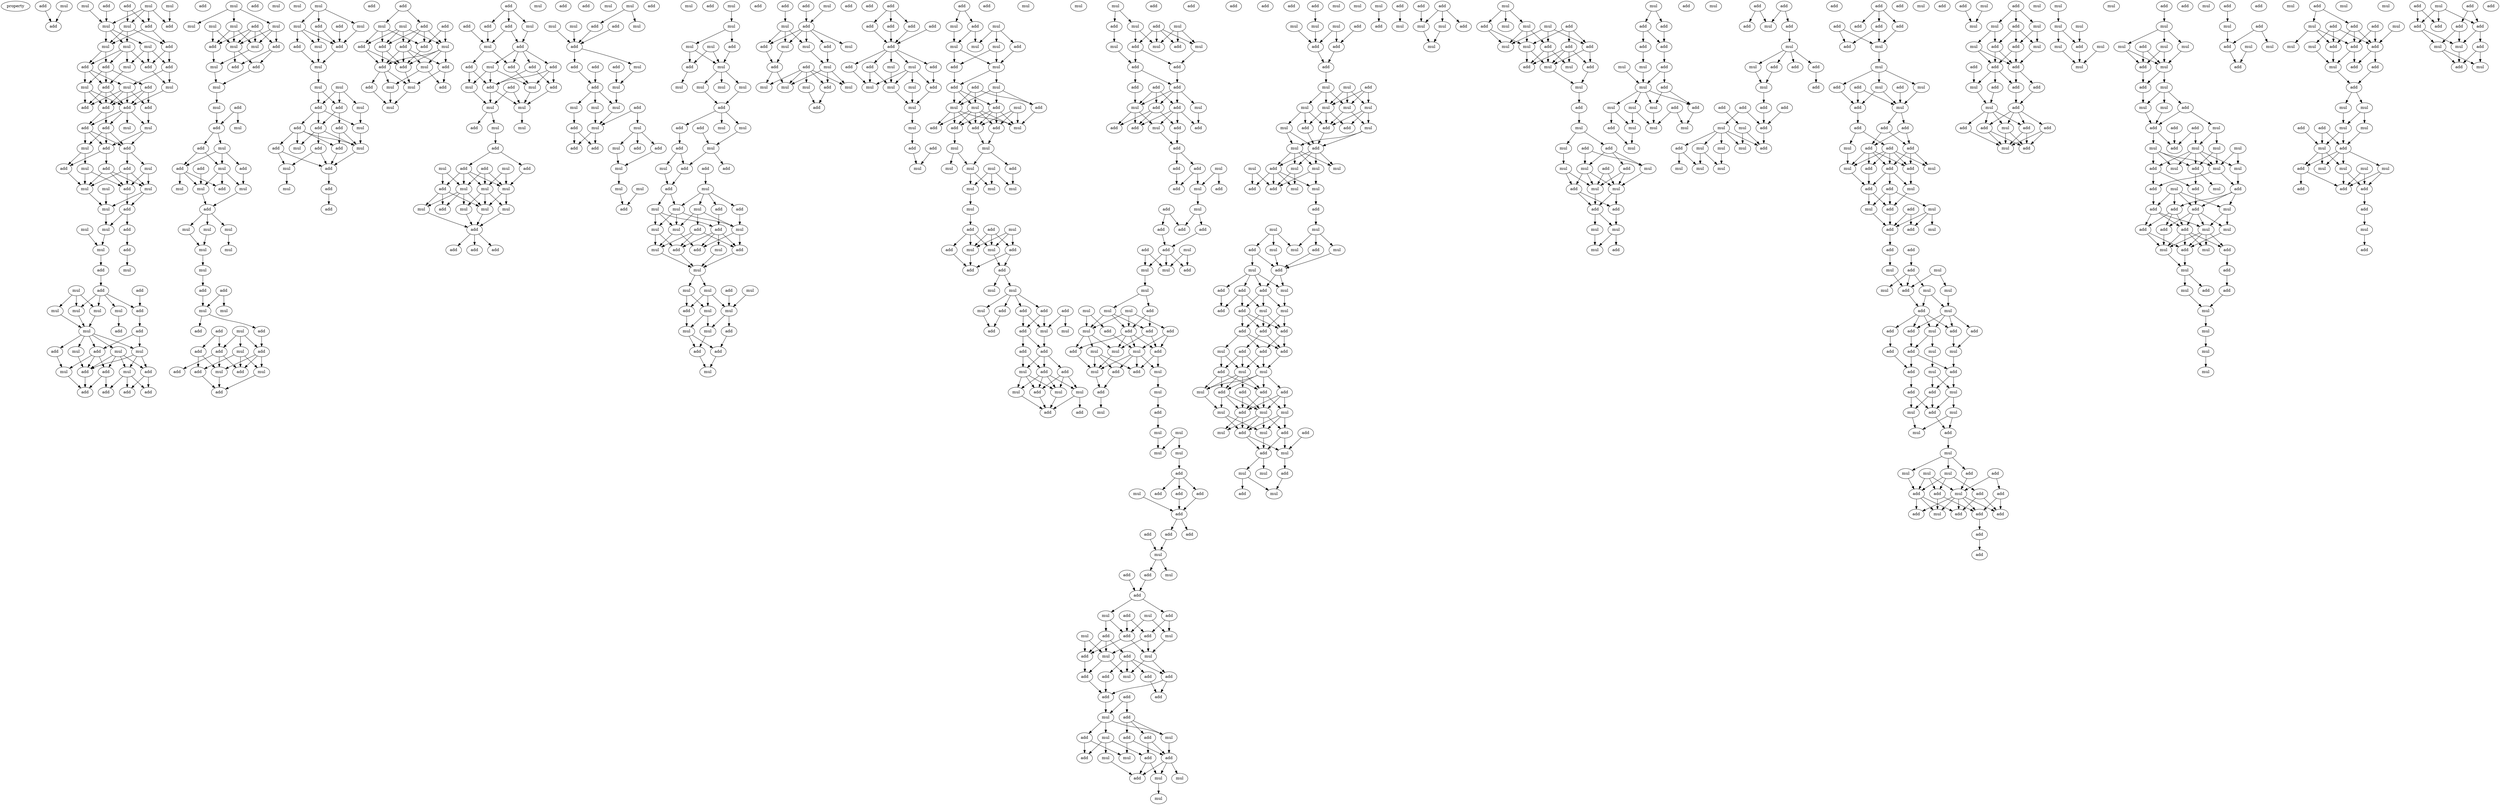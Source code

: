 digraph {
    node [fontcolor=black]
    property [mul=2,lf=1.5]
    0 [ label = add ];
    1 [ label = mul ];
    2 [ label = add ];
    3 [ label = add ];
    4 [ label = add ];
    5 [ label = mul ];
    6 [ label = mul ];
    7 [ label = mul ];
    8 [ label = add ];
    9 [ label = mul ];
    10 [ label = mul ];
    11 [ label = add ];
    12 [ label = mul ];
    13 [ label = add ];
    14 [ label = mul ];
    15 [ label = mul ];
    16 [ label = add ];
    17 [ label = add ];
    18 [ label = mul ];
    19 [ label = add ];
    20 [ label = add ];
    21 [ label = mul ];
    22 [ label = mul ];
    23 [ label = add ];
    24 [ label = add ];
    25 [ label = mul ];
    26 [ label = add ];
    27 [ label = add ];
    28 [ label = add ];
    29 [ label = add ];
    30 [ label = mul ];
    31 [ label = add ];
    32 [ label = add ];
    33 [ label = mul ];
    34 [ label = add ];
    35 [ label = add ];
    36 [ label = mul ];
    37 [ label = add ];
    38 [ label = mul ];
    39 [ label = add ];
    40 [ label = add ];
    41 [ label = mul ];
    42 [ label = add ];
    43 [ label = add ];
    44 [ label = mul ];
    45 [ label = mul ];
    46 [ label = mul ];
    47 [ label = add ];
    48 [ label = mul ];
    49 [ label = mul ];
    50 [ label = mul ];
    51 [ label = add ];
    52 [ label = mul ];
    53 [ label = add ];
    54 [ label = mul ];
    55 [ label = add ];
    56 [ label = mul ];
    57 [ label = add ];
    58 [ label = add ];
    59 [ label = mul ];
    60 [ label = mul ];
    61 [ label = add ];
    62 [ label = mul ];
    63 [ label = mul ];
    64 [ label = add ];
    65 [ label = add ];
    66 [ label = mul ];
    67 [ label = add ];
    68 [ label = mul ];
    69 [ label = mul ];
    70 [ label = mul ];
    71 [ label = add ];
    72 [ label = add ];
    73 [ label = mul ];
    74 [ label = add ];
    75 [ label = add ];
    76 [ label = mul ];
    77 [ label = add ];
    78 [ label = add ];
    79 [ label = add ];
    80 [ label = add ];
    81 [ label = mul ];
    82 [ label = mul ];
    83 [ label = add ];
    84 [ label = mul ];
    85 [ label = mul ];
    86 [ label = mul ];
    87 [ label = mul ];
    88 [ label = add ];
    89 [ label = mul ];
    90 [ label = add ];
    91 [ label = add ];
    92 [ label = add ];
    93 [ label = mul ];
    94 [ label = mul ];
    95 [ label = add ];
    96 [ label = mul ];
    97 [ label = add ];
    98 [ label = mul ];
    99 [ label = mul ];
    100 [ label = add ];
    101 [ label = add ];
    102 [ label = mul ];
    103 [ label = add ];
    104 [ label = add ];
    105 [ label = mul ];
    106 [ label = add ];
    107 [ label = add ];
    108 [ label = mul ];
    109 [ label = mul ];
    110 [ label = mul ];
    111 [ label = add ];
    112 [ label = mul ];
    113 [ label = mul ];
    114 [ label = mul ];
    115 [ label = mul ];
    116 [ label = mul ];
    117 [ label = mul ];
    118 [ label = mul ];
    119 [ label = add ];
    120 [ label = add ];
    121 [ label = mul ];
    122 [ label = mul ];
    123 [ label = add ];
    124 [ label = add ];
    125 [ label = add ];
    126 [ label = mul ];
    127 [ label = add ];
    128 [ label = mul ];
    129 [ label = add ];
    130 [ label = add ];
    131 [ label = add ];
    132 [ label = mul ];
    133 [ label = add ];
    134 [ label = add ];
    135 [ label = mul ];
    136 [ label = add ];
    137 [ label = mul ];
    138 [ label = add ];
    139 [ label = mul ];
    140 [ label = add ];
    141 [ label = mul ];
    142 [ label = add ];
    143 [ label = add ];
    144 [ label = mul ];
    145 [ label = mul ];
    146 [ label = add ];
    147 [ label = mul ];
    148 [ label = mul ];
    149 [ label = add ];
    150 [ label = add ];
    151 [ label = mul ];
    152 [ label = mul ];
    153 [ label = add ];
    154 [ label = add ];
    155 [ label = add ];
    156 [ label = add ];
    157 [ label = add ];
    158 [ label = add ];
    159 [ label = mul ];
    160 [ label = mul ];
    161 [ label = add ];
    162 [ label = mul ];
    163 [ label = add ];
    164 [ label = mul ];
    165 [ label = add ];
    166 [ label = add ];
    167 [ label = mul ];
    168 [ label = add ];
    169 [ label = mul ];
    170 [ label = add ];
    171 [ label = add ];
    172 [ label = add ];
    173 [ label = add ];
    174 [ label = mul ];
    175 [ label = add ];
    176 [ label = add ];
    177 [ label = add ];
    178 [ label = mul ];
    179 [ label = add ];
    180 [ label = mul ];
    181 [ label = add ];
    182 [ label = mul ];
    183 [ label = add ];
    184 [ label = mul ];
    185 [ label = add ];
    186 [ label = mul ];
    187 [ label = add ];
    188 [ label = add ];
    189 [ label = mul ];
    190 [ label = add ];
    191 [ label = mul ];
    192 [ label = add ];
    193 [ label = add ];
    194 [ label = add ];
    195 [ label = add ];
    196 [ label = add ];
    197 [ label = mul ];
    198 [ label = mul ];
    199 [ label = mul ];
    200 [ label = add ];
    201 [ label = add ];
    202 [ label = add ];
    203 [ label = mul ];
    204 [ label = mul ];
    205 [ label = mul ];
    206 [ label = add ];
    207 [ label = mul ];
    208 [ label = add ];
    209 [ label = add ];
    210 [ label = mul ];
    211 [ label = mul ];
    212 [ label = add ];
    213 [ label = add ];
    214 [ label = add ];
    215 [ label = mul ];
    216 [ label = add ];
    217 [ label = mul ];
    218 [ label = mul ];
    219 [ label = mul ];
    220 [ label = mul ];
    221 [ label = mul ];
    222 [ label = mul ];
    223 [ label = add ];
    224 [ label = add ];
    225 [ label = add ];
    226 [ label = add ];
    227 [ label = add ];
    228 [ label = add ];
    229 [ label = mul ];
    230 [ label = mul ];
    231 [ label = mul ];
    232 [ label = mul ];
    233 [ label = add ];
    234 [ label = add ];
    235 [ label = mul ];
    236 [ label = add ];
    237 [ label = add ];
    238 [ label = add ];
    239 [ label = add ];
    240 [ label = mul ];
    241 [ label = mul ];
    242 [ label = add ];
    243 [ label = add ];
    244 [ label = mul ];
    245 [ label = mul ];
    246 [ label = mul ];
    247 [ label = mul ];
    248 [ label = mul ];
    249 [ label = add ];
    250 [ label = add ];
    251 [ label = add ];
    252 [ label = add ];
    253 [ label = mul ];
    254 [ label = add ];
    255 [ label = mul ];
    256 [ label = add ];
    257 [ label = mul ];
    258 [ label = mul ];
    259 [ label = add ];
    260 [ label = mul ];
    261 [ label = add ];
    262 [ label = mul ];
    263 [ label = mul ];
    264 [ label = add ];
    265 [ label = mul ];
    266 [ label = add ];
    267 [ label = mul ];
    268 [ label = add ];
    269 [ label = mul ];
    270 [ label = mul ];
    271 [ label = mul ];
    272 [ label = mul ];
    273 [ label = mul ];
    274 [ label = add ];
    275 [ label = add ];
    276 [ label = add ];
    277 [ label = mul ];
    278 [ label = mul ];
    279 [ label = mul ];
    280 [ label = add ];
    281 [ label = add ];
    282 [ label = add ];
    283 [ label = mul ];
    284 [ label = add ];
    285 [ label = mul ];
    286 [ label = add ];
    287 [ label = add ];
    288 [ label = mul ];
    289 [ label = mul ];
    290 [ label = add ];
    291 [ label = mul ];
    292 [ label = mul ];
    293 [ label = mul ];
    294 [ label = mul ];
    295 [ label = add ];
    296 [ label = add ];
    297 [ label = add ];
    298 [ label = mul ];
    299 [ label = mul ];
    300 [ label = add ];
    301 [ label = add ];
    302 [ label = mul ];
    303 [ label = mul ];
    304 [ label = mul ];
    305 [ label = add ];
    306 [ label = mul ];
    307 [ label = mul ];
    308 [ label = add ];
    309 [ label = mul ];
    310 [ label = mul ];
    311 [ label = mul ];
    312 [ label = add ];
    313 [ label = add ];
    314 [ label = add ];
    315 [ label = mul ];
    316 [ label = mul ];
    317 [ label = add ];
    318 [ label = add ];
    319 [ label = add ];
    320 [ label = add ];
    321 [ label = mul ];
    322 [ label = add ];
    323 [ label = mul ];
    324 [ label = mul ];
    325 [ label = add ];
    326 [ label = add ];
    327 [ label = mul ];
    328 [ label = add ];
    329 [ label = mul ];
    330 [ label = add ];
    331 [ label = mul ];
    332 [ label = mul ];
    333 [ label = mul ];
    334 [ label = mul ];
    335 [ label = add ];
    336 [ label = add ];
    337 [ label = add ];
    338 [ label = add ];
    339 [ label = add ];
    340 [ label = add ];
    341 [ label = add ];
    342 [ label = add ];
    343 [ label = mul ];
    344 [ label = add ];
    345 [ label = add ];
    346 [ label = mul ];
    347 [ label = add ];
    348 [ label = add ];
    349 [ label = mul ];
    350 [ label = mul ];
    351 [ label = mul ];
    352 [ label = mul ];
    353 [ label = mul ];
    354 [ label = add ];
    355 [ label = add ];
    356 [ label = add ];
    357 [ label = mul ];
    358 [ label = add ];
    359 [ label = mul ];
    360 [ label = mul ];
    361 [ label = add ];
    362 [ label = mul ];
    363 [ label = mul ];
    364 [ label = mul ];
    365 [ label = add ];
    366 [ label = add ];
    367 [ label = mul ];
    368 [ label = mul ];
    369 [ label = add ];
    370 [ label = add ];
    371 [ label = mul ];
    372 [ label = add ];
    373 [ label = add ];
    374 [ label = mul ];
    375 [ label = mul ];
    376 [ label = add ];
    377 [ label = add ];
    378 [ label = add ];
    379 [ label = add ];
    380 [ label = mul ];
    381 [ label = mul ];
    382 [ label = mul ];
    383 [ label = mul ];
    384 [ label = mul ];
    385 [ label = mul ];
    386 [ label = add ];
    387 [ label = mul ];
    388 [ label = mul ];
    389 [ label = mul ];
    390 [ label = mul ];
    391 [ label = add ];
    392 [ label = mul ];
    393 [ label = add ];
    394 [ label = add ];
    395 [ label = mul ];
    396 [ label = mul ];
    397 [ label = add ];
    398 [ label = add ];
    399 [ label = add ];
    400 [ label = mul ];
    401 [ label = mul ];
    402 [ label = add ];
    403 [ label = mul ];
    404 [ label = add ];
    405 [ label = add ];
    406 [ label = add ];
    407 [ label = mul ];
    408 [ label = add ];
    409 [ label = add ];
    410 [ label = mul ];
    411 [ label = add ];
    412 [ label = add ];
    413 [ label = add ];
    414 [ label = mul ];
    415 [ label = add ];
    416 [ label = mul ];
    417 [ label = mul ];
    418 [ label = mul ];
    419 [ label = add ];
    420 [ label = mul ];
    421 [ label = add ];
    422 [ label = add ];
    423 [ label = mul ];
    424 [ label = mul ];
    425 [ label = add ];
    426 [ label = mul ];
    427 [ label = mul ];
    428 [ label = add ];
    429 [ label = add ];
    430 [ label = mul ];
    431 [ label = mul ];
    432 [ label = mul ];
    433 [ label = add ];
    434 [ label = add ];
    435 [ label = add ];
    436 [ label = add ];
    437 [ label = add ];
    438 [ label = add ];
    439 [ label = add ];
    440 [ label = add ];
    441 [ label = mul ];
    442 [ label = mul ];
    443 [ label = add ];
    444 [ label = mul ];
    445 [ label = add ];
    446 [ label = add ];
    447 [ label = add ];
    448 [ label = add ];
    449 [ label = add ];
    450 [ label = add ];
    451 [ label = mul ];
    452 [ label = add ];
    453 [ label = add ];
    454 [ label = mul ];
    455 [ label = add ];
    456 [ label = mul ];
    457 [ label = add ];
    458 [ label = add ];
    459 [ label = add ];
    460 [ label = add ];
    461 [ label = mul ];
    462 [ label = add ];
    463 [ label = add ];
    464 [ label = mul ];
    465 [ label = add ];
    466 [ label = mul ];
    467 [ label = mul ];
    468 [ label = mul ];
    469 [ label = mul ];
    470 [ label = mul ];
    471 [ label = add ];
    472 [ label = add ];
    473 [ label = mul ];
    474 [ label = add ];
    475 [ label = add ];
    476 [ label = add ];
    477 [ label = mul ];
    478 [ label = add ];
    479 [ label = add ];
    480 [ label = mul ];
    481 [ label = mul ];
    482 [ label = mul ];
    483 [ label = mul ];
    484 [ label = add ];
    485 [ label = add ];
    486 [ label = add ];
    487 [ label = mul ];
    488 [ label = mul ];
    489 [ label = add ];
    490 [ label = mul ];
    491 [ label = mul ];
    492 [ label = add ];
    493 [ label = mul ];
    494 [ label = mul ];
    495 [ label = add ];
    496 [ label = add ];
    497 [ label = add ];
    498 [ label = add ];
    499 [ label = mul ];
    500 [ label = add ];
    501 [ label = add ];
    502 [ label = add ];
    503 [ label = add ];
    504 [ label = add ];
    505 [ label = mul ];
    506 [ label = add ];
    507 [ label = add ];
    508 [ label = add ];
    509 [ label = mul ];
    510 [ label = add ];
    511 [ label = add ];
    512 [ label = mul ];
    513 [ label = add ];
    514 [ label = mul ];
    515 [ label = mul ];
    516 [ label = mul ];
    517 [ label = add ];
    518 [ label = add ];
    519 [ label = add ];
    520 [ label = add ];
    521 [ label = add ];
    522 [ label = mul ];
    523 [ label = mul ];
    524 [ label = add ];
    525 [ label = add ];
    526 [ label = mul ];
    527 [ label = add ];
    528 [ label = add ];
    529 [ label = add ];
    530 [ label = add ];
    531 [ label = add ];
    532 [ label = mul ];
    533 [ label = add ];
    534 [ label = add ];
    535 [ label = mul ];
    536 [ label = add ];
    537 [ label = mul ];
    538 [ label = add ];
    539 [ label = mul ];
    540 [ label = mul ];
    541 [ label = add ];
    542 [ label = add ];
    543 [ label = add ];
    544 [ label = add ];
    545 [ label = add ];
    546 [ label = mul ];
    547 [ label = mul ];
    548 [ label = mul ];
    549 [ label = add ];
    550 [ label = add ];
    551 [ label = mul ];
    552 [ label = mul ];
    553 [ label = mul ];
    554 [ label = add ];
    555 [ label = add ];
    556 [ label = mul ];
    557 [ label = add ];
    558 [ label = mul ];
    559 [ label = add ];
    560 [ label = mul ];
    561 [ label = mul ];
    562 [ label = mul ];
    563 [ label = mul ];
    564 [ label = mul ];
    565 [ label = add ];
    566 [ label = mul ];
    567 [ label = add ];
    568 [ label = add ];
    569 [ label = mul ];
    570 [ label = mul ];
    571 [ label = add ];
    572 [ label = mul ];
    573 [ label = add ];
    574 [ label = mul ];
    575 [ label = mul ];
    576 [ label = mul ];
    577 [ label = mul ];
    578 [ label = add ];
    579 [ label = add ];
    580 [ label = mul ];
    581 [ label = add ];
    582 [ label = mul ];
    583 [ label = mul ];
    584 [ label = mul ];
    585 [ label = mul ];
    586 [ label = add ];
    587 [ label = mul ];
    588 [ label = add ];
    589 [ label = mul ];
    590 [ label = add ];
    591 [ label = add ];
    592 [ label = mul ];
    593 [ label = add ];
    594 [ label = add ];
    595 [ label = mul ];
    596 [ label = add ];
    597 [ label = add ];
    598 [ label = mul ];
    599 [ label = add ];
    600 [ label = add ];
    601 [ label = add ];
    602 [ label = mul ];
    603 [ label = add ];
    604 [ label = add ];
    605 [ label = add ];
    606 [ label = mul ];
    607 [ label = add ];
    608 [ label = mul ];
    609 [ label = add ];
    610 [ label = add ];
    611 [ label = add ];
    612 [ label = add ];
    613 [ label = mul ];
    614 [ label = mul ];
    615 [ label = add ];
    616 [ label = mul ];
    617 [ label = mul ];
    618 [ label = mul ];
    619 [ label = add ];
    620 [ label = add ];
    621 [ label = mul ];
    622 [ label = add ];
    623 [ label = add ];
    624 [ label = mul ];
    625 [ label = add ];
    626 [ label = mul ];
    627 [ label = mul ];
    628 [ label = mul ];
    629 [ label = add ];
    630 [ label = mul ];
    631 [ label = mul ];
    632 [ label = add ];
    633 [ label = add ];
    634 [ label = mul ];
    635 [ label = add ];
    636 [ label = add ];
    637 [ label = mul ];
    638 [ label = mul ];
    639 [ label = add ];
    640 [ label = mul ];
    641 [ label = mul ];
    642 [ label = add ];
    643 [ label = mul ];
    644 [ label = mul ];
    645 [ label = mul ];
    646 [ label = add ];
    647 [ label = add ];
    648 [ label = mul ];
    649 [ label = mul ];
    650 [ label = add ];
    651 [ label = add ];
    652 [ label = add ];
    653 [ label = mul ];
    654 [ label = add ];
    655 [ label = mul ];
    656 [ label = mul ];
    657 [ label = add ];
    658 [ label = mul ];
    659 [ label = add ];
    660 [ label = add ];
    661 [ label = mul ];
    662 [ label = mul ];
    663 [ label = add ];
    664 [ label = mul ];
    665 [ label = mul ];
    666 [ label = add ];
    667 [ label = add ];
    668 [ label = mul ];
    669 [ label = mul ];
    670 [ label = add ];
    671 [ label = add ];
    672 [ label = mul ];
    673 [ label = mul ];
    674 [ label = mul ];
    675 [ label = add ];
    676 [ label = mul ];
    677 [ label = add ];
    678 [ label = add ];
    679 [ label = add ];
    680 [ label = mul ];
    681 [ label = add ];
    682 [ label = add ];
    683 [ label = add ];
    684 [ label = mul ];
    685 [ label = mul ];
    686 [ label = mul ];
    687 [ label = add ];
    688 [ label = mul ];
    689 [ label = mul ];
    690 [ label = add ];
    691 [ label = mul ];
    692 [ label = add ];
    693 [ label = mul ];
    694 [ label = mul ];
    695 [ label = mul ];
    696 [ label = add ];
    697 [ label = mul ];
    698 [ label = add ];
    699 [ label = add ];
    700 [ label = mul ];
    701 [ label = add ];
    702 [ label = add ];
    703 [ label = add ];
    704 [ label = mul ];
    705 [ label = mul ];
    706 [ label = add ];
    707 [ label = add ];
    708 [ label = add ];
    709 [ label = add ];
    710 [ label = mul ];
    711 [ label = add ];
    712 [ label = add ];
    713 [ label = add ];
    714 [ label = add ];
    715 [ label = add ];
    716 [ label = mul ];
    717 [ label = mul ];
    718 [ label = mul ];
    719 [ label = add ];
    720 [ label = mul ];
    721 [ label = mul ];
    722 [ label = add ];
    723 [ label = mul ];
    724 [ label = mul ];
    725 [ label = mul ];
    726 [ label = add ];
    727 [ label = add ];
    728 [ label = add ];
    729 [ label = add ];
    730 [ label = add ];
    731 [ label = add ];
    732 [ label = mul ];
    733 [ label = add ];
    734 [ label = mul ];
    735 [ label = add ];
    736 [ label = add ];
    737 [ label = mul ];
    738 [ label = mul ];
    739 [ label = add ];
    740 [ label = add ];
    741 [ label = mul ];
    742 [ label = add ];
    743 [ label = add ];
    744 [ label = add ];
    745 [ label = add ];
    746 [ label = add ];
    747 [ label = mul ];
    748 [ label = add ];
    749 [ label = mul ];
    750 [ label = add ];
    751 [ label = add ];
    752 [ label = mul ];
    753 [ label = add ];
    754 [ label = add ];
    755 [ label = mul ];
    756 [ label = add ];
    757 [ label = add ];
    758 [ label = add ];
    759 [ label = mul ];
    760 [ label = mul ];
    761 [ label = add ];
    762 [ label = mul ];
    763 [ label = add ];
    764 [ label = add ];
    765 [ label = add ];
    766 [ label = mul ];
    767 [ label = add ];
    768 [ label = mul ];
    769 [ label = mul ];
    770 [ label = mul ];
    771 [ label = add ];
    772 [ label = mul ];
    773 [ label = mul ];
    774 [ label = add ];
    775 [ label = add ];
    776 [ label = add ];
    777 [ label = mul ];
    778 [ label = add ];
    779 [ label = add ];
    780 [ label = add ];
    781 [ label = mul ];
    782 [ label = mul ];
    783 [ label = add ];
    784 [ label = add ];
    785 [ label = add ];
    786 [ label = mul ];
    787 [ label = add ];
    788 [ label = mul ];
    789 [ label = add ];
    790 [ label = mul ];
    791 [ label = mul ];
    792 [ label = add ];
    793 [ label = add ];
    794 [ label = mul ];
    795 [ label = mul ];
    796 [ label = mul ];
    797 [ label = mul ];
    798 [ label = add ];
    799 [ label = add ];
    800 [ label = mul ];
    801 [ label = add ];
    802 [ label = add ];
    803 [ label = add ];
    804 [ label = mul ];
    805 [ label = add ];
    806 [ label = add ];
    807 [ label = add ];
    808 [ label = add ];
    809 [ label = mul ];
    810 [ label = add ];
    811 [ label = add ];
    812 [ label = add ];
    813 [ label = mul ];
    814 [ label = add ];
    815 [ label = add ];
    816 [ label = mul ];
    817 [ label = mul ];
    818 [ label = add ];
    819 [ label = mul ];
    820 [ label = add ];
    821 [ label = mul ];
    822 [ label = add ];
    823 [ label = mul ];
    824 [ label = add ];
    825 [ label = mul ];
    826 [ label = add ];
    827 [ label = add ];
    828 [ label = add ];
    829 [ label = add ];
    830 [ label = mul ];
    831 [ label = add ];
    832 [ label = add ];
    833 [ label = add ];
    834 [ label = mul ];
    835 [ label = add ];
    836 [ label = mul ];
    837 [ label = add ];
    838 [ label = add ];
    839 [ label = add ];
    840 [ label = add ];
    841 [ label = mul ];
    842 [ label = mul ];
    843 [ label = mul ];
    844 [ label = mul ];
    845 [ label = mul ];
    846 [ label = mul ];
    847 [ label = add ];
    848 [ label = mul ];
    849 [ label = mul ];
    850 [ label = mul ];
    851 [ label = add ];
    852 [ label = mul ];
    853 [ label = add ];
    854 [ label = mul ];
    855 [ label = mul ];
    856 [ label = mul ];
    857 [ label = mul ];
    858 [ label = add ];
    859 [ label = add ];
    860 [ label = mul ];
    861 [ label = mul ];
    862 [ label = mul ];
    863 [ label = add ];
    864 [ label = add ];
    865 [ label = add ];
    866 [ label = add ];
    867 [ label = mul ];
    868 [ label = mul ];
    869 [ label = add ];
    870 [ label = mul ];
    871 [ label = mul ];
    872 [ label = mul ];
    873 [ label = add ];
    874 [ label = mul ];
    875 [ label = mul ];
    876 [ label = add ];
    877 [ label = mul ];
    878 [ label = add ];
    879 [ label = add ];
    880 [ label = mul ];
    881 [ label = add ];
    882 [ label = mul ];
    883 [ label = add ];
    884 [ label = mul ];
    885 [ label = add ];
    886 [ label = add ];
    887 [ label = add ];
    888 [ label = add ];
    889 [ label = mul ];
    890 [ label = mul ];
    891 [ label = add ];
    892 [ label = mul ];
    893 [ label = mul ];
    894 [ label = add ];
    895 [ label = add ];
    896 [ label = mul ];
    897 [ label = add ];
    898 [ label = add ];
    899 [ label = mul ];
    900 [ label = add ];
    901 [ label = add ];
    902 [ label = mul ];
    903 [ label = mul ];
    904 [ label = mul ];
    905 [ label = mul ];
    906 [ label = mul ];
    907 [ label = add ];
    908 [ label = add ];
    909 [ label = mul ];
    910 [ label = add ];
    911 [ label = mul ];
    912 [ label = mul ];
    913 [ label = add ];
    914 [ label = mul ];
    915 [ label = add ];
    916 [ label = add ];
    917 [ label = add ];
    918 [ label = mul ];
    919 [ label = mul ];
    920 [ label = add ];
    921 [ label = add ];
    922 [ label = add ];
    923 [ label = mul ];
    924 [ label = add ];
    925 [ label = add ];
    926 [ label = mul ];
    927 [ label = mul ];
    928 [ label = add ];
    929 [ label = add ];
    930 [ label = add ];
    931 [ label = mul ];
    932 [ label = mul ];
    933 [ label = mul ];
    934 [ label = mul ];
    935 [ label = add ];
    936 [ label = mul ];
    937 [ label = add ];
    938 [ label = mul ];
    939 [ label = add ];
    940 [ label = add ];
    941 [ label = mul ];
    942 [ label = mul ];
    943 [ label = mul ];
    944 [ label = mul ];
    945 [ label = add ];
    946 [ label = add ];
    947 [ label = add ];
    948 [ label = add ];
    949 [ label = mul ];
    950 [ label = mul ];
    951 [ label = add ];
    952 [ label = add ];
    953 [ label = mul ];
    954 [ label = add ];
    955 [ label = add ];
    956 [ label = add ];
    957 [ label = add ];
    958 [ label = add ];
    959 [ label = mul ];
    960 [ label = add ];
    961 [ label = mul ];
    962 [ label = add ];
    963 [ label = mul ];
    964 [ label = add ];
    0 -> 2 [ name = 0 ];
    1 -> 2 [ name = 1 ];
    3 -> 9 [ name = 2 ];
    4 -> 8 [ name = 3 ];
    4 -> 10 [ name = 4 ];
    5 -> 11 [ name = 5 ];
    6 -> 8 [ name = 6 ];
    6 -> 9 [ name = 7 ];
    6 -> 10 [ name = 8 ];
    6 -> 11 [ name = 9 ];
    7 -> 9 [ name = 10 ];
    8 -> 13 [ name = 11 ];
    8 -> 15 [ name = 12 ];
    9 -> 12 [ name = 13 ];
    9 -> 14 [ name = 14 ];
    9 -> 15 [ name = 15 ];
    10 -> 12 [ name = 16 ];
    10 -> 13 [ name = 17 ];
    10 -> 15 [ name = 18 ];
    12 -> 16 [ name = 19 ];
    12 -> 17 [ name = 20 ];
    12 -> 18 [ name = 21 ];
    12 -> 19 [ name = 22 ];
    13 -> 19 [ name = 23 ];
    13 -> 20 [ name = 24 ];
    14 -> 18 [ name = 25 ];
    14 -> 19 [ name = 26 ];
    14 -> 20 [ name = 27 ];
    15 -> 16 [ name = 28 ];
    15 -> 17 [ name = 29 ];
    16 -> 22 [ name = 30 ];
    16 -> 23 [ name = 31 ];
    16 -> 24 [ name = 32 ];
    17 -> 21 [ name = 33 ];
    17 -> 22 [ name = 34 ];
    17 -> 23 [ name = 35 ];
    18 -> 23 [ name = 36 ];
    19 -> 25 [ name = 37 ];
    20 -> 21 [ name = 38 ];
    20 -> 25 [ name = 39 ];
    21 -> 26 [ name = 40 ];
    21 -> 27 [ name = 41 ];
    21 -> 28 [ name = 42 ];
    21 -> 29 [ name = 43 ];
    22 -> 27 [ name = 44 ];
    22 -> 28 [ name = 45 ];
    22 -> 29 [ name = 46 ];
    23 -> 27 [ name = 47 ];
    23 -> 28 [ name = 48 ];
    23 -> 29 [ name = 49 ];
    24 -> 26 [ name = 50 ];
    24 -> 28 [ name = 51 ];
    24 -> 29 [ name = 52 ];
    25 -> 29 [ name = 53 ];
    26 -> 30 [ name = 54 ];
    28 -> 31 [ name = 55 ];
    28 -> 32 [ name = 56 ];
    29 -> 30 [ name = 57 ];
    29 -> 31 [ name = 58 ];
    29 -> 32 [ name = 59 ];
    29 -> 33 [ name = 60 ];
    30 -> 34 [ name = 61 ];
    30 -> 35 [ name = 62 ];
    31 -> 34 [ name = 63 ];
    31 -> 35 [ name = 64 ];
    31 -> 36 [ name = 65 ];
    32 -> 34 [ name = 66 ];
    32 -> 35 [ name = 67 ];
    32 -> 36 [ name = 68 ];
    34 -> 38 [ name = 69 ];
    34 -> 40 [ name = 70 ];
    35 -> 37 [ name = 71 ];
    35 -> 39 [ name = 72 ];
    36 -> 39 [ name = 73 ];
    36 -> 41 [ name = 74 ];
    37 -> 42 [ name = 75 ];
    37 -> 44 [ name = 76 ];
    37 -> 45 [ name = 77 ];
    38 -> 42 [ name = 78 ];
    38 -> 44 [ name = 79 ];
    39 -> 45 [ name = 80 ];
    40 -> 42 [ name = 81 ];
    40 -> 44 [ name = 82 ];
    40 -> 45 [ name = 83 ];
    41 -> 42 [ name = 84 ];
    41 -> 45 [ name = 85 ];
    42 -> 47 [ name = 86 ];
    44 -> 47 [ name = 87 ];
    44 -> 48 [ name = 88 ];
    45 -> 48 [ name = 89 ];
    46 -> 48 [ name = 90 ];
    47 -> 50 [ name = 91 ];
    47 -> 51 [ name = 92 ];
    48 -> 50 [ name = 93 ];
    49 -> 52 [ name = 94 ];
    50 -> 52 [ name = 95 ];
    51 -> 53 [ name = 96 ];
    52 -> 55 [ name = 97 ];
    53 -> 54 [ name = 98 ];
    55 -> 58 [ name = 99 ];
    56 -> 59 [ name = 100 ];
    56 -> 62 [ name = 101 ];
    56 -> 63 [ name = 102 ];
    57 -> 61 [ name = 103 ];
    58 -> 60 [ name = 104 ];
    58 -> 61 [ name = 105 ];
    58 -> 62 [ name = 106 ];
    58 -> 63 [ name = 107 ];
    59 -> 66 [ name = 108 ];
    60 -> 64 [ name = 109 ];
    61 -> 65 [ name = 110 ];
    62 -> 66 [ name = 111 ];
    63 -> 66 [ name = 112 ];
    65 -> 67 [ name = 113 ];
    65 -> 70 [ name = 114 ];
    66 -> 67 [ name = 115 ];
    66 -> 68 [ name = 116 ];
    66 -> 69 [ name = 117 ];
    66 -> 70 [ name = 118 ];
    66 -> 71 [ name = 119 ];
    67 -> 73 [ name = 120 ];
    67 -> 74 [ name = 121 ];
    67 -> 75 [ name = 122 ];
    68 -> 75 [ name = 123 ];
    69 -> 72 [ name = 124 ];
    69 -> 74 [ name = 125 ];
    69 -> 75 [ name = 126 ];
    69 -> 76 [ name = 127 ];
    70 -> 72 [ name = 128 ];
    70 -> 75 [ name = 129 ];
    70 -> 76 [ name = 130 ];
    71 -> 73 [ name = 131 ];
    72 -> 79 [ name = 132 ];
    72 -> 80 [ name = 133 ];
    73 -> 77 [ name = 134 ];
    74 -> 77 [ name = 135 ];
    74 -> 78 [ name = 136 ];
    75 -> 77 [ name = 137 ];
    76 -> 78 [ name = 138 ];
    76 -> 79 [ name = 139 ];
    76 -> 80 [ name = 140 ];
    81 -> 84 [ name = 141 ];
    81 -> 85 [ name = 142 ];
    81 -> 86 [ name = 143 ];
    82 -> 88 [ name = 144 ];
    82 -> 89 [ name = 145 ];
    83 -> 87 [ name = 146 ];
    83 -> 88 [ name = 147 ];
    83 -> 89 [ name = 148 ];
    83 -> 90 [ name = 149 ];
    85 -> 87 [ name = 150 ];
    85 -> 88 [ name = 151 ];
    85 -> 89 [ name = 152 ];
    86 -> 87 [ name = 153 ];
    86 -> 89 [ name = 154 ];
    86 -> 90 [ name = 155 ];
    87 -> 93 [ name = 156 ];
    88 -> 93 [ name = 157 ];
    89 -> 91 [ name = 158 ];
    89 -> 92 [ name = 159 ];
    90 -> 91 [ name = 160 ];
    90 -> 92 [ name = 161 ];
    92 -> 94 [ name = 162 ];
    93 -> 94 [ name = 163 ];
    94 -> 96 [ name = 164 ];
    95 -> 97 [ name = 165 ];
    95 -> 98 [ name = 166 ];
    96 -> 97 [ name = 167 ];
    97 -> 99 [ name = 168 ];
    97 -> 101 [ name = 169 ];
    99 -> 104 [ name = 170 ];
    99 -> 105 [ name = 171 ];
    99 -> 106 [ name = 172 ];
    101 -> 104 [ name = 173 ];
    101 -> 105 [ name = 174 ];
    103 -> 109 [ name = 175 ];
    104 -> 107 [ name = 176 ];
    104 -> 108 [ name = 177 ];
    104 -> 109 [ name = 178 ];
    105 -> 107 [ name = 179 ];
    105 -> 109 [ name = 180 ];
    105 -> 110 [ name = 181 ];
    106 -> 110 [ name = 182 ];
    109 -> 111 [ name = 183 ];
    110 -> 111 [ name = 184 ];
    111 -> 112 [ name = 185 ];
    111 -> 113 [ name = 186 ];
    111 -> 114 [ name = 187 ];
    112 -> 116 [ name = 188 ];
    113 -> 117 [ name = 189 ];
    114 -> 116 [ name = 190 ];
    116 -> 118 [ name = 191 ];
    118 -> 120 [ name = 192 ];
    119 -> 121 [ name = 193 ];
    119 -> 122 [ name = 194 ];
    120 -> 122 [ name = 195 ];
    122 -> 123 [ name = 196 ];
    122 -> 125 [ name = 197 ];
    124 -> 129 [ name = 198 ];
    124 -> 130 [ name = 199 ];
    125 -> 127 [ name = 200 ];
    126 -> 127 [ name = 201 ];
    126 -> 128 [ name = 202 ];
    126 -> 130 [ name = 203 ];
    127 -> 132 [ name = 204 ];
    127 -> 134 [ name = 205 ];
    127 -> 135 [ name = 206 ];
    128 -> 132 [ name = 207 ];
    128 -> 133 [ name = 208 ];
    128 -> 134 [ name = 209 ];
    129 -> 133 [ name = 210 ];
    129 -> 135 [ name = 211 ];
    130 -> 131 [ name = 212 ];
    130 -> 134 [ name = 213 ];
    130 -> 135 [ name = 214 ];
    132 -> 136 [ name = 215 ];
    133 -> 136 [ name = 216 ];
    135 -> 136 [ name = 217 ];
    137 -> 138 [ name = 218 ];
    137 -> 139 [ name = 219 ];
    137 -> 141 [ name = 220 ];
    138 -> 142 [ name = 221 ];
    138 -> 144 [ name = 222 ];
    139 -> 142 [ name = 223 ];
    139 -> 143 [ name = 224 ];
    139 -> 144 [ name = 225 ];
    140 -> 142 [ name = 226 ];
    141 -> 142 [ name = 227 ];
    142 -> 145 [ name = 228 ];
    143 -> 145 [ name = 229 ];
    144 -> 145 [ name = 230 ];
    145 -> 147 [ name = 231 ];
    147 -> 149 [ name = 232 ];
    147 -> 150 [ name = 233 ];
    148 -> 149 [ name = 234 ];
    148 -> 150 [ name = 235 ];
    148 -> 151 [ name = 236 ];
    149 -> 154 [ name = 237 ];
    149 -> 155 [ name = 238 ];
    150 -> 152 [ name = 239 ];
    150 -> 153 [ name = 240 ];
    150 -> 154 [ name = 241 ];
    151 -> 152 [ name = 242 ];
    152 -> 160 [ name = 243 ];
    153 -> 156 [ name = 244 ];
    153 -> 157 [ name = 245 ];
    153 -> 159 [ name = 246 ];
    153 -> 160 [ name = 247 ];
    154 -> 158 [ name = 248 ];
    154 -> 159 [ name = 249 ];
    154 -> 160 [ name = 250 ];
    155 -> 156 [ name = 251 ];
    155 -> 160 [ name = 252 ];
    156 -> 161 [ name = 253 ];
    157 -> 161 [ name = 254 ];
    157 -> 162 [ name = 255 ];
    158 -> 161 [ name = 256 ];
    158 -> 162 [ name = 257 ];
    160 -> 161 [ name = 258 ];
    161 -> 163 [ name = 259 ];
    162 -> 164 [ name = 260 ];
    163 -> 165 [ name = 261 ];
    166 -> 168 [ name = 262 ];
    166 -> 169 [ name = 263 ];
    167 -> 172 [ name = 264 ];
    167 -> 173 [ name = 265 ];
    167 -> 174 [ name = 266 ];
    167 -> 175 [ name = 267 ];
    168 -> 171 [ name = 268 ];
    168 -> 172 [ name = 269 ];
    168 -> 174 [ name = 270 ];
    168 -> 175 [ name = 271 ];
    169 -> 171 [ name = 272 ];
    169 -> 173 [ name = 273 ];
    169 -> 175 [ name = 274 ];
    170 -> 171 [ name = 275 ];
    170 -> 174 [ name = 276 ];
    171 -> 179 [ name = 277 ];
    172 -> 176 [ name = 278 ];
    172 -> 177 [ name = 279 ];
    172 -> 178 [ name = 280 ];
    172 -> 179 [ name = 281 ];
    173 -> 176 [ name = 282 ];
    173 -> 179 [ name = 283 ];
    174 -> 176 [ name = 284 ];
    174 -> 177 [ name = 285 ];
    174 -> 178 [ name = 286 ];
    174 -> 179 [ name = 287 ];
    175 -> 176 [ name = 288 ];
    175 -> 179 [ name = 289 ];
    176 -> 180 [ name = 290 ];
    176 -> 181 [ name = 291 ];
    176 -> 182 [ name = 292 ];
    177 -> 180 [ name = 293 ];
    177 -> 183 [ name = 294 ];
    178 -> 182 [ name = 295 ];
    178 -> 183 [ name = 296 ];
    179 -> 180 [ name = 297 ];
    180 -> 184 [ name = 298 ];
    181 -> 184 [ name = 299 ];
    182 -> 184 [ name = 300 ];
    185 -> 186 [ name = 301 ];
    185 -> 188 [ name = 302 ];
    185 -> 190 [ name = 303 ];
    186 -> 192 [ name = 304 ];
    187 -> 191 [ name = 305 ];
    188 -> 191 [ name = 306 ];
    188 -> 192 [ name = 307 ];
    190 -> 191 [ name = 308 ];
    191 -> 193 [ name = 309 ];
    191 -> 194 [ name = 310 ];
    192 -> 194 [ name = 311 ];
    192 -> 195 [ name = 312 ];
    192 -> 196 [ name = 313 ];
    192 -> 197 [ name = 314 ];
    193 -> 199 [ name = 315 ];
    193 -> 201 [ name = 316 ];
    194 -> 198 [ name = 317 ];
    195 -> 201 [ name = 318 ];
    195 -> 202 [ name = 319 ];
    196 -> 198 [ name = 320 ];
    196 -> 201 [ name = 321 ];
    196 -> 202 [ name = 322 ];
    197 -> 198 [ name = 323 ];
    197 -> 199 [ name = 324 ];
    197 -> 201 [ name = 325 ];
    198 -> 203 [ name = 326 ];
    199 -> 204 [ name = 327 ];
    200 -> 203 [ name = 328 ];
    200 -> 204 [ name = 329 ];
    201 -> 203 [ name = 330 ];
    201 -> 204 [ name = 331 ];
    202 -> 203 [ name = 332 ];
    203 -> 205 [ name = 333 ];
    204 -> 206 [ name = 334 ];
    204 -> 207 [ name = 335 ];
    207 -> 209 [ name = 336 ];
    209 -> 212 [ name = 337 ];
    209 -> 213 [ name = 338 ];
    210 -> 217 [ name = 339 ];
    210 -> 218 [ name = 340 ];
    211 -> 215 [ name = 341 ];
    211 -> 216 [ name = 342 ];
    212 -> 215 [ name = 343 ];
    212 -> 216 [ name = 344 ];
    212 -> 217 [ name = 345 ];
    212 -> 218 [ name = 346 ];
    213 -> 218 [ name = 347 ];
    214 -> 215 [ name = 348 ];
    214 -> 217 [ name = 349 ];
    214 -> 218 [ name = 350 ];
    215 -> 219 [ name = 351 ];
    215 -> 220 [ name = 352 ];
    215 -> 222 [ name = 353 ];
    215 -> 223 [ name = 354 ];
    216 -> 219 [ name = 355 ];
    216 -> 222 [ name = 356 ];
    216 -> 223 [ name = 357 ];
    217 -> 219 [ name = 358 ];
    217 -> 220 [ name = 359 ];
    217 -> 221 [ name = 360 ];
    218 -> 219 [ name = 361 ];
    218 -> 221 [ name = 362 ];
    219 -> 224 [ name = 363 ];
    220 -> 224 [ name = 364 ];
    221 -> 224 [ name = 365 ];
    222 -> 224 [ name = 366 ];
    224 -> 225 [ name = 367 ];
    224 -> 226 [ name = 368 ];
    224 -> 227 [ name = 369 ];
    230 -> 233 [ name = 370 ];
    230 -> 235 [ name = 371 ];
    231 -> 236 [ name = 372 ];
    232 -> 236 [ name = 373 ];
    233 -> 236 [ name = 374 ];
    234 -> 236 [ name = 375 ];
    236 -> 238 [ name = 376 ];
    236 -> 240 [ name = 377 ];
    237 -> 241 [ name = 378 ];
    238 -> 242 [ name = 379 ];
    239 -> 242 [ name = 380 ];
    240 -> 241 [ name = 381 ];
    241 -> 245 [ name = 382 ];
    242 -> 244 [ name = 383 ];
    242 -> 245 [ name = 384 ];
    242 -> 246 [ name = 385 ];
    243 -> 247 [ name = 386 ];
    243 -> 248 [ name = 387 ];
    244 -> 248 [ name = 388 ];
    245 -> 248 [ name = 389 ];
    246 -> 249 [ name = 390 ];
    247 -> 251 [ name = 391 ];
    247 -> 252 [ name = 392 ];
    247 -> 253 [ name = 393 ];
    248 -> 250 [ name = 394 ];
    248 -> 254 [ name = 395 ];
    249 -> 250 [ name = 396 ];
    249 -> 254 [ name = 397 ];
    252 -> 255 [ name = 398 ];
    253 -> 255 [ name = 399 ];
    255 -> 257 [ name = 400 ];
    257 -> 261 [ name = 401 ];
    260 -> 261 [ name = 402 ];
    262 -> 263 [ name = 403 ];
    263 -> 266 [ name = 404 ];
    263 -> 267 [ name = 405 ];
    265 -> 268 [ name = 406 ];
    265 -> 269 [ name = 407 ];
    266 -> 269 [ name = 408 ];
    267 -> 268 [ name = 409 ];
    267 -> 269 [ name = 410 ];
    268 -> 270 [ name = 411 ];
    269 -> 271 [ name = 412 ];
    269 -> 272 [ name = 413 ];
    269 -> 273 [ name = 414 ];
    271 -> 274 [ name = 415 ];
    273 -> 274 [ name = 416 ];
    274 -> 276 [ name = 417 ];
    274 -> 277 [ name = 418 ];
    274 -> 278 [ name = 419 ];
    275 -> 279 [ name = 420 ];
    276 -> 280 [ name = 421 ];
    277 -> 279 [ name = 422 ];
    279 -> 281 [ name = 423 ];
    279 -> 284 [ name = 424 ];
    280 -> 281 [ name = 425 ];
    280 -> 283 [ name = 426 ];
    281 -> 286 [ name = 427 ];
    282 -> 285 [ name = 428 ];
    283 -> 286 [ name = 429 ];
    285 -> 287 [ name = 430 ];
    285 -> 288 [ name = 431 ];
    285 -> 290 [ name = 432 ];
    285 -> 291 [ name = 433 ];
    286 -> 289 [ name = 434 ];
    286 -> 291 [ name = 435 ];
    287 -> 295 [ name = 436 ];
    288 -> 292 [ name = 437 ];
    288 -> 293 [ name = 438 ];
    288 -> 296 [ name = 439 ];
    289 -> 292 [ name = 440 ];
    289 -> 294 [ name = 441 ];
    289 -> 295 [ name = 442 ];
    290 -> 293 [ name = 443 ];
    291 -> 292 [ name = 444 ];
    291 -> 293 [ name = 445 ];
    291 -> 294 [ name = 446 ];
    292 -> 299 [ name = 447 ];
    292 -> 300 [ name = 448 ];
    293 -> 300 [ name = 449 ];
    293 -> 301 [ name = 450 ];
    294 -> 297 [ name = 451 ];
    294 -> 299 [ name = 452 ];
    295 -> 297 [ name = 453 ];
    295 -> 298 [ name = 454 ];
    295 -> 300 [ name = 455 ];
    295 -> 301 [ name = 456 ];
    296 -> 297 [ name = 457 ];
    296 -> 299 [ name = 458 ];
    296 -> 301 [ name = 459 ];
    297 -> 302 [ name = 460 ];
    298 -> 302 [ name = 461 ];
    299 -> 302 [ name = 462 ];
    301 -> 302 [ name = 463 ];
    302 -> 303 [ name = 464 ];
    302 -> 304 [ name = 465 ];
    303 -> 307 [ name = 466 ];
    303 -> 308 [ name = 467 ];
    303 -> 309 [ name = 468 ];
    304 -> 307 [ name = 469 ];
    304 -> 308 [ name = 470 ];
    305 -> 309 [ name = 471 ];
    306 -> 309 [ name = 472 ];
    307 -> 310 [ name = 473 ];
    307 -> 311 [ name = 474 ];
    308 -> 310 [ name = 475 ];
    309 -> 311 [ name = 476 ];
    309 -> 312 [ name = 477 ];
    310 -> 313 [ name = 478 ];
    310 -> 314 [ name = 479 ];
    311 -> 314 [ name = 480 ];
    312 -> 313 [ name = 481 ];
    313 -> 315 [ name = 482 ];
    314 -> 315 [ name = 483 ];
    316 -> 322 [ name = 484 ];
    317 -> 321 [ name = 485 ];
    319 -> 322 [ name = 486 ];
    321 -> 323 [ name = 487 ];
    321 -> 324 [ name = 488 ];
    321 -> 326 [ name = 489 ];
    322 -> 323 [ name = 490 ];
    322 -> 324 [ name = 491 ];
    322 -> 325 [ name = 492 ];
    322 -> 326 [ name = 493 ];
    322 -> 327 [ name = 494 ];
    323 -> 328 [ name = 495 ];
    324 -> 329 [ name = 496 ];
    325 -> 329 [ name = 497 ];
    326 -> 328 [ name = 498 ];
    328 -> 333 [ name = 499 ];
    328 -> 334 [ name = 500 ];
    329 -> 331 [ name = 501 ];
    329 -> 333 [ name = 502 ];
    329 -> 335 [ name = 503 ];
    330 -> 331 [ name = 504 ];
    330 -> 332 [ name = 505 ];
    330 -> 333 [ name = 506 ];
    330 -> 334 [ name = 507 ];
    330 -> 335 [ name = 508 ];
    332 -> 336 [ name = 509 ];
    335 -> 336 [ name = 510 ];
    337 -> 338 [ name = 511 ];
    337 -> 339 [ name = 512 ];
    337 -> 340 [ name = 513 ];
    338 -> 342 [ name = 514 ];
    339 -> 342 [ name = 515 ];
    340 -> 342 [ name = 516 ];
    341 -> 342 [ name = 517 ];
    342 -> 343 [ name = 518 ];
    342 -> 344 [ name = 519 ];
    342 -> 345 [ name = 520 ];
    342 -> 346 [ name = 521 ];
    342 -> 347 [ name = 522 ];
    343 -> 348 [ name = 523 ];
    343 -> 349 [ name = 524 ];
    343 -> 350 [ name = 525 ];
    343 -> 351 [ name = 526 ];
    344 -> 348 [ name = 527 ];
    345 -> 349 [ name = 528 ];
    345 -> 351 [ name = 529 ];
    346 -> 349 [ name = 530 ];
    347 -> 351 [ name = 531 ];
    348 -> 352 [ name = 532 ];
    349 -> 352 [ name = 533 ];
    350 -> 352 [ name = 534 ];
    352 -> 353 [ name = 535 ];
    353 -> 355 [ name = 536 ];
    354 -> 358 [ name = 537 ];
    354 -> 360 [ name = 538 ];
    355 -> 357 [ name = 539 ];
    356 -> 357 [ name = 540 ];
    358 -> 363 [ name = 541 ];
    358 -> 364 [ name = 542 ];
    359 -> 362 [ name = 543 ];
    359 -> 364 [ name = 544 ];
    359 -> 365 [ name = 545 ];
    360 -> 363 [ name = 546 ];
    362 -> 366 [ name = 547 ];
    362 -> 367 [ name = 548 ];
    363 -> 366 [ name = 549 ];
    363 -> 367 [ name = 550 ];
    365 -> 367 [ name = 551 ];
    366 -> 370 [ name = 552 ];
    367 -> 368 [ name = 553 ];
    367 -> 370 [ name = 554 ];
    368 -> 372 [ name = 555 ];
    368 -> 373 [ name = 556 ];
    368 -> 374 [ name = 557 ];
    369 -> 371 [ name = 558 ];
    369 -> 372 [ name = 559 ];
    369 -> 374 [ name = 560 ];
    370 -> 371 [ name = 561 ];
    370 -> 373 [ name = 562 ];
    370 -> 374 [ name = 563 ];
    371 -> 376 [ name = 564 ];
    371 -> 377 [ name = 565 ];
    371 -> 378 [ name = 566 ];
    371 -> 379 [ name = 567 ];
    371 -> 380 [ name = 568 ];
    372 -> 380 [ name = 569 ];
    373 -> 377 [ name = 570 ];
    373 -> 378 [ name = 571 ];
    373 -> 379 [ name = 572 ];
    373 -> 380 [ name = 573 ];
    374 -> 376 [ name = 574 ];
    374 -> 377 [ name = 575 ];
    374 -> 379 [ name = 576 ];
    374 -> 380 [ name = 577 ];
    375 -> 378 [ name = 578 ];
    375 -> 379 [ name = 579 ];
    375 -> 380 [ name = 580 ];
    377 -> 381 [ name = 581 ];
    378 -> 382 [ name = 582 ];
    379 -> 382 [ name = 583 ];
    381 -> 383 [ name = 584 ];
    381 -> 385 [ name = 585 ];
    382 -> 385 [ name = 586 ];
    382 -> 386 [ name = 587 ];
    384 -> 387 [ name = 588 ];
    384 -> 388 [ name = 589 ];
    384 -> 389 [ name = 590 ];
    385 -> 388 [ name = 591 ];
    385 -> 389 [ name = 592 ];
    386 -> 387 [ name = 593 ];
    389 -> 390 [ name = 594 ];
    390 -> 391 [ name = 595 ];
    391 -> 394 [ name = 596 ];
    391 -> 395 [ name = 597 ];
    391 -> 396 [ name = 598 ];
    392 -> 395 [ name = 599 ];
    392 -> 396 [ name = 600 ];
    392 -> 397 [ name = 601 ];
    393 -> 395 [ name = 602 ];
    393 -> 396 [ name = 603 ];
    393 -> 397 [ name = 604 ];
    394 -> 398 [ name = 605 ];
    395 -> 398 [ name = 606 ];
    396 -> 399 [ name = 607 ];
    397 -> 398 [ name = 608 ];
    397 -> 399 [ name = 609 ];
    399 -> 400 [ name = 610 ];
    399 -> 401 [ name = 611 ];
    401 -> 403 [ name = 612 ];
    401 -> 404 [ name = 613 ];
    401 -> 405 [ name = 614 ];
    401 -> 406 [ name = 615 ];
    402 -> 407 [ name = 616 ];
    402 -> 410 [ name = 617 ];
    403 -> 409 [ name = 618 ];
    404 -> 409 [ name = 619 ];
    405 -> 407 [ name = 620 ];
    405 -> 408 [ name = 621 ];
    406 -> 407 [ name = 622 ];
    406 -> 408 [ name = 623 ];
    407 -> 412 [ name = 624 ];
    408 -> 411 [ name = 625 ];
    408 -> 412 [ name = 626 ];
    411 -> 413 [ name = 627 ];
    411 -> 414 [ name = 628 ];
    412 -> 413 [ name = 629 ];
    412 -> 414 [ name = 630 ];
    412 -> 415 [ name = 631 ];
    413 -> 416 [ name = 632 ];
    413 -> 417 [ name = 633 ];
    413 -> 418 [ name = 634 ];
    413 -> 419 [ name = 635 ];
    414 -> 416 [ name = 636 ];
    414 -> 417 [ name = 637 ];
    414 -> 419 [ name = 638 ];
    415 -> 416 [ name = 639 ];
    415 -> 418 [ name = 640 ];
    415 -> 419 [ name = 641 ];
    416 -> 421 [ name = 642 ];
    417 -> 421 [ name = 643 ];
    418 -> 421 [ name = 644 ];
    418 -> 422 [ name = 645 ];
    419 -> 421 [ name = 646 ];
    424 -> 427 [ name = 647 ];
    424 -> 428 [ name = 648 ];
    425 -> 429 [ name = 649 ];
    425 -> 431 [ name = 650 ];
    425 -> 432 [ name = 651 ];
    425 -> 433 [ name = 652 ];
    426 -> 429 [ name = 653 ];
    426 -> 431 [ name = 654 ];
    426 -> 432 [ name = 655 ];
    427 -> 431 [ name = 656 ];
    427 -> 433 [ name = 657 ];
    428 -> 430 [ name = 658 ];
    430 -> 435 [ name = 659 ];
    432 -> 434 [ name = 660 ];
    433 -> 434 [ name = 661 ];
    433 -> 435 [ name = 662 ];
    434 -> 436 [ name = 663 ];
    435 -> 436 [ name = 664 ];
    435 -> 437 [ name = 665 ];
    436 -> 439 [ name = 666 ];
    436 -> 440 [ name = 667 ];
    436 -> 441 [ name = 668 ];
    436 -> 442 [ name = 669 ];
    437 -> 441 [ name = 670 ];
    438 -> 439 [ name = 671 ];
    438 -> 440 [ name = 672 ];
    438 -> 441 [ name = 673 ];
    439 -> 443 [ name = 674 ];
    439 -> 445 [ name = 675 ];
    439 -> 446 [ name = 676 ];
    440 -> 443 [ name = 677 ];
    440 -> 444 [ name = 678 ];
    440 -> 446 [ name = 679 ];
    440 -> 447 [ name = 680 ];
    441 -> 443 [ name = 681 ];
    441 -> 444 [ name = 682 ];
    441 -> 445 [ name = 683 ];
    442 -> 447 [ name = 684 ];
    444 -> 448 [ name = 685 ];
    446 -> 448 [ name = 686 ];
    448 -> 449 [ name = 687 ];
    448 -> 450 [ name = 688 ];
    449 -> 452 [ name = 689 ];
    450 -> 452 [ name = 690 ];
    450 -> 454 [ name = 691 ];
    451 -> 453 [ name = 692 ];
    451 -> 454 [ name = 693 ];
    454 -> 456 [ name = 694 ];
    456 -> 458 [ name = 695 ];
    456 -> 460 [ name = 696 ];
    457 -> 459 [ name = 697 ];
    457 -> 460 [ name = 698 ];
    458 -> 463 [ name = 699 ];
    459 -> 463 [ name = 700 ];
    461 -> 465 [ name = 701 ];
    461 -> 466 [ name = 702 ];
    462 -> 464 [ name = 703 ];
    462 -> 466 [ name = 704 ];
    463 -> 464 [ name = 705 ];
    463 -> 465 [ name = 706 ];
    463 -> 466 [ name = 707 ];
    464 -> 467 [ name = 708 ];
    467 -> 469 [ name = 709 ];
    467 -> 471 [ name = 710 ];
    468 -> 473 [ name = 711 ];
    468 -> 476 [ name = 712 ];
    469 -> 473 [ name = 713 ];
    469 -> 474 [ name = 714 ];
    469 -> 475 [ name = 715 ];
    470 -> 472 [ name = 716 ];
    470 -> 473 [ name = 717 ];
    470 -> 474 [ name = 718 ];
    471 -> 474 [ name = 719 ];
    471 -> 475 [ name = 720 ];
    472 -> 477 [ name = 721 ];
    472 -> 479 [ name = 722 ];
    473 -> 478 [ name = 723 ];
    473 -> 480 [ name = 724 ];
    473 -> 481 [ name = 725 ];
    474 -> 477 [ name = 726 ];
    474 -> 478 [ name = 727 ];
    474 -> 479 [ name = 728 ];
    474 -> 481 [ name = 729 ];
    475 -> 479 [ name = 730 ];
    475 -> 481 [ name = 731 ];
    476 -> 477 [ name = 732 ];
    477 -> 482 [ name = 733 ];
    477 -> 483 [ name = 734 ];
    477 -> 484 [ name = 735 ];
    477 -> 485 [ name = 736 ];
    478 -> 482 [ name = 737 ];
    479 -> 483 [ name = 738 ];
    479 -> 484 [ name = 739 ];
    480 -> 482 [ name = 740 ];
    480 -> 484 [ name = 741 ];
    480 -> 485 [ name = 742 ];
    481 -> 482 [ name = 743 ];
    482 -> 486 [ name = 744 ];
    483 -> 487 [ name = 745 ];
    485 -> 486 [ name = 746 ];
    486 -> 488 [ name = 747 ];
    487 -> 489 [ name = 748 ];
    489 -> 491 [ name = 749 ];
    490 -> 493 [ name = 750 ];
    490 -> 494 [ name = 751 ];
    491 -> 494 [ name = 752 ];
    493 -> 495 [ name = 753 ];
    495 -> 496 [ name = 754 ];
    495 -> 497 [ name = 755 ];
    495 -> 498 [ name = 756 ];
    496 -> 500 [ name = 757 ];
    498 -> 500 [ name = 758 ];
    499 -> 500 [ name = 759 ];
    500 -> 502 [ name = 760 ];
    500 -> 504 [ name = 761 ];
    501 -> 505 [ name = 762 ];
    502 -> 505 [ name = 763 ];
    505 -> 508 [ name = 764 ];
    505 -> 509 [ name = 765 ];
    507 -> 510 [ name = 766 ];
    508 -> 510 [ name = 767 ];
    510 -> 511 [ name = 768 ];
    510 -> 514 [ name = 769 ];
    511 -> 516 [ name = 770 ];
    511 -> 518 [ name = 771 ];
    512 -> 516 [ name = 772 ];
    512 -> 517 [ name = 773 ];
    513 -> 517 [ name = 774 ];
    513 -> 518 [ name = 775 ];
    514 -> 517 [ name = 776 ];
    514 -> 519 [ name = 777 ];
    515 -> 521 [ name = 778 ];
    515 -> 522 [ name = 779 ];
    516 -> 523 [ name = 780 ];
    517 -> 521 [ name = 781 ];
    517 -> 523 [ name = 782 ];
    518 -> 522 [ name = 783 ];
    518 -> 523 [ name = 784 ];
    519 -> 520 [ name = 785 ];
    519 -> 521 [ name = 786 ];
    519 -> 522 [ name = 787 ];
    520 -> 524 [ name = 788 ];
    520 -> 526 [ name = 789 ];
    520 -> 527 [ name = 790 ];
    520 -> 528 [ name = 791 ];
    521 -> 525 [ name = 792 ];
    522 -> 525 [ name = 793 ];
    522 -> 526 [ name = 794 ];
    523 -> 526 [ name = 795 ];
    523 -> 528 [ name = 796 ];
    524 -> 531 [ name = 797 ];
    525 -> 531 [ name = 798 ];
    527 -> 529 [ name = 799 ];
    528 -> 529 [ name = 800 ];
    528 -> 531 [ name = 801 ];
    530 -> 532 [ name = 802 ];
    530 -> 533 [ name = 803 ];
    531 -> 532 [ name = 804 ];
    532 -> 534 [ name = 805 ];
    532 -> 535 [ name = 806 ];
    532 -> 537 [ name = 807 ];
    533 -> 535 [ name = 808 ];
    533 -> 536 [ name = 809 ];
    533 -> 538 [ name = 810 ];
    534 -> 540 [ name = 811 ];
    534 -> 542 [ name = 812 ];
    535 -> 541 [ name = 813 ];
    536 -> 541 [ name = 814 ];
    536 -> 543 [ name = 815 ];
    537 -> 539 [ name = 816 ];
    537 -> 542 [ name = 817 ];
    537 -> 543 [ name = 818 ];
    538 -> 540 [ name = 819 ];
    538 -> 541 [ name = 820 ];
    539 -> 544 [ name = 821 ];
    541 -> 544 [ name = 822 ];
    541 -> 546 [ name = 823 ];
    541 -> 547 [ name = 824 ];
    543 -> 544 [ name = 825 ];
    543 -> 547 [ name = 826 ];
    547 -> 548 [ name = 827 ];
    549 -> 552 [ name = 828 ];
    550 -> 555 [ name = 829 ];
    551 -> 554 [ name = 830 ];
    552 -> 554 [ name = 831 ];
    553 -> 554 [ name = 832 ];
    553 -> 555 [ name = 833 ];
    554 -> 557 [ name = 834 ];
    555 -> 557 [ name = 835 ];
    557 -> 560 [ name = 836 ];
    558 -> 562 [ name = 837 ];
    558 -> 563 [ name = 838 ];
    558 -> 564 [ name = 839 ];
    559 -> 562 [ name = 840 ];
    559 -> 563 [ name = 841 ];
    559 -> 564 [ name = 842 ];
    560 -> 561 [ name = 843 ];
    560 -> 563 [ name = 844 ];
    560 -> 564 [ name = 845 ];
    561 -> 565 [ name = 846 ];
    561 -> 566 [ name = 847 ];
    561 -> 568 [ name = 848 ];
    562 -> 565 [ name = 849 ];
    562 -> 567 [ name = 850 ];
    562 -> 569 [ name = 851 ];
    563 -> 565 [ name = 852 ];
    563 -> 569 [ name = 853 ];
    564 -> 565 [ name = 854 ];
    564 -> 567 [ name = 855 ];
    564 -> 568 [ name = 856 ];
    565 -> 571 [ name = 857 ];
    566 -> 570 [ name = 858 ];
    566 -> 571 [ name = 859 ];
    568 -> 571 [ name = 860 ];
    569 -> 570 [ name = 861 ];
    569 -> 571 [ name = 862 ];
    570 -> 572 [ name = 863 ];
    570 -> 573 [ name = 864 ];
    570 -> 575 [ name = 865 ];
    570 -> 576 [ name = 866 ];
    571 -> 572 [ name = 867 ];
    571 -> 573 [ name = 868 ];
    571 -> 575 [ name = 869 ];
    571 -> 576 [ name = 870 ];
    572 -> 577 [ name = 871 ];
    572 -> 579 [ name = 872 ];
    573 -> 577 [ name = 873 ];
    573 -> 578 [ name = 874 ];
    573 -> 579 [ name = 875 ];
    573 -> 580 [ name = 876 ];
    574 -> 578 [ name = 877 ];
    574 -> 579 [ name = 878 ];
    575 -> 579 [ name = 879 ];
    575 -> 580 [ name = 880 ];
    580 -> 581 [ name = 881 ];
    581 -> 582 [ name = 882 ];
    582 -> 584 [ name = 883 ];
    582 -> 585 [ name = 884 ];
    582 -> 588 [ name = 885 ];
    583 -> 585 [ name = 886 ];
    583 -> 586 [ name = 887 ];
    583 -> 587 [ name = 888 ];
    584 -> 590 [ name = 889 ];
    586 -> 589 [ name = 890 ];
    586 -> 590 [ name = 891 ];
    587 -> 590 [ name = 892 ];
    588 -> 590 [ name = 893 ];
    589 -> 591 [ name = 894 ];
    589 -> 592 [ name = 895 ];
    589 -> 593 [ name = 896 ];
    589 -> 594 [ name = 897 ];
    590 -> 592 [ name = 898 ];
    590 -> 594 [ name = 899 ];
    591 -> 596 [ name = 900 ];
    591 -> 597 [ name = 901 ];
    591 -> 598 [ name = 902 ];
    592 -> 595 [ name = 903 ];
    593 -> 596 [ name = 904 ];
    594 -> 595 [ name = 905 ];
    594 -> 597 [ name = 906 ];
    594 -> 598 [ name = 907 ];
    595 -> 600 [ name = 908 ];
    595 -> 601 [ name = 909 ];
    597 -> 599 [ name = 910 ];
    597 -> 600 [ name = 911 ];
    597 -> 601 [ name = 912 ];
    598 -> 599 [ name = 913 ];
    598 -> 600 [ name = 914 ];
    598 -> 601 [ name = 915 ];
    599 -> 602 [ name = 916 ];
    599 -> 603 [ name = 917 ];
    599 -> 605 [ name = 918 ];
    600 -> 604 [ name = 919 ];
    600 -> 605 [ name = 920 ];
    601 -> 603 [ name = 921 ];
    601 -> 605 [ name = 922 ];
    602 -> 607 [ name = 923 ];
    602 -> 608 [ name = 924 ];
    603 -> 606 [ name = 925 ];
    603 -> 608 [ name = 926 ];
    604 -> 606 [ name = 927 ];
    604 -> 607 [ name = 928 ];
    604 -> 608 [ name = 929 ];
    605 -> 606 [ name = 930 ];
    606 -> 609 [ name = 931 ];
    606 -> 610 [ name = 932 ];
    606 -> 611 [ name = 933 ];
    606 -> 613 [ name = 934 ];
    607 -> 609 [ name = 935 ];
    607 -> 610 [ name = 936 ];
    607 -> 613 [ name = 937 ];
    608 -> 609 [ name = 938 ];
    608 -> 610 [ name = 939 ];
    608 -> 612 [ name = 940 ];
    608 -> 613 [ name = 941 ];
    609 -> 615 [ name = 942 ];
    609 -> 616 [ name = 943 ];
    609 -> 617 [ name = 944 ];
    610 -> 614 [ name = 945 ];
    610 -> 615 [ name = 946 ];
    610 -> 617 [ name = 947 ];
    611 -> 615 [ name = 948 ];
    611 -> 616 [ name = 949 ];
    611 -> 617 [ name = 950 ];
    612 -> 615 [ name = 951 ];
    612 -> 617 [ name = 952 ];
    613 -> 614 [ name = 953 ];
    614 -> 618 [ name = 954 ];
    614 -> 619 [ name = 955 ];
    615 -> 619 [ name = 956 ];
    615 -> 621 [ name = 957 ];
    616 -> 618 [ name = 958 ];
    616 -> 619 [ name = 959 ];
    616 -> 622 [ name = 960 ];
    617 -> 618 [ name = 961 ];
    617 -> 619 [ name = 962 ];
    617 -> 621 [ name = 963 ];
    617 -> 622 [ name = 964 ];
    618 -> 623 [ name = 965 ];
    619 -> 623 [ name = 966 ];
    619 -> 624 [ name = 967 ];
    620 -> 624 [ name = 968 ];
    622 -> 623 [ name = 969 ];
    622 -> 624 [ name = 970 ];
    623 -> 626 [ name = 971 ];
    623 -> 627 [ name = 972 ];
    624 -> 625 [ name = 973 ];
    625 -> 630 [ name = 974 ];
    627 -> 629 [ name = 975 ];
    627 -> 630 [ name = 976 ];
    631 -> 633 [ name = 977 ];
    632 -> 634 [ name = 978 ];
    635 -> 637 [ name = 979 ];
    636 -> 637 [ name = 980 ];
    636 -> 638 [ name = 981 ];
    636 -> 639 [ name = 982 ];
    637 -> 640 [ name = 983 ];
    638 -> 640 [ name = 984 ];
    641 -> 643 [ name = 985 ];
    641 -> 644 [ name = 986 ];
    641 -> 646 [ name = 987 ];
    642 -> 647 [ name = 988 ];
    642 -> 648 [ name = 989 ];
    642 -> 651 [ name = 990 ];
    644 -> 648 [ name = 991 ];
    644 -> 649 [ name = 992 ];
    644 -> 650 [ name = 993 ];
    645 -> 647 [ name = 994 ];
    645 -> 649 [ name = 995 ];
    645 -> 650 [ name = 996 ];
    646 -> 648 [ name = 997 ];
    646 -> 649 [ name = 998 ];
    647 -> 653 [ name = 999 ];
    647 -> 654 [ name = 1000 ];
    648 -> 652 [ name = 1001 ];
    648 -> 653 [ name = 1002 ];
    650 -> 652 [ name = 1003 ];
    650 -> 653 [ name = 1004 ];
    650 -> 655 [ name = 1005 ];
    651 -> 652 [ name = 1006 ];
    651 -> 653 [ name = 1007 ];
    651 -> 654 [ name = 1008 ];
    651 -> 655 [ name = 1009 ];
    653 -> 656 [ name = 1010 ];
    654 -> 656 [ name = 1011 ];
    656 -> 657 [ name = 1012 ];
    657 -> 658 [ name = 1013 ];
    658 -> 660 [ name = 1014 ];
    658 -> 661 [ name = 1015 ];
    659 -> 664 [ name = 1016 ];
    659 -> 665 [ name = 1017 ];
    660 -> 664 [ name = 1018 ];
    660 -> 665 [ name = 1019 ];
    660 -> 666 [ name = 1020 ];
    661 -> 662 [ name = 1021 ];
    662 -> 667 [ name = 1022 ];
    662 -> 668 [ name = 1023 ];
    663 -> 668 [ name = 1024 ];
    663 -> 669 [ name = 1025 ];
    664 -> 667 [ name = 1026 ];
    664 -> 668 [ name = 1027 ];
    664 -> 669 [ name = 1028 ];
    665 -> 669 [ name = 1029 ];
    666 -> 668 [ name = 1030 ];
    666 -> 669 [ name = 1031 ];
    667 -> 670 [ name = 1032 ];
    667 -> 671 [ name = 1033 ];
    668 -> 670 [ name = 1034 ];
    669 -> 670 [ name = 1035 ];
    669 -> 671 [ name = 1036 ];
    670 -> 672 [ name = 1037 ];
    670 -> 673 [ name = 1038 ];
    671 -> 672 [ name = 1039 ];
    672 -> 674 [ name = 1040 ];
    672 -> 675 [ name = 1041 ];
    673 -> 674 [ name = 1042 ];
    676 -> 678 [ name = 1043 ];
    676 -> 679 [ name = 1044 ];
    678 -> 681 [ name = 1045 ];
    678 -> 682 [ name = 1046 ];
    679 -> 682 [ name = 1047 ];
    681 -> 685 [ name = 1048 ];
    682 -> 683 [ name = 1049 ];
    683 -> 686 [ name = 1050 ];
    683 -> 687 [ name = 1051 ];
    684 -> 686 [ name = 1052 ];
    685 -> 686 [ name = 1053 ];
    686 -> 688 [ name = 1054 ];
    686 -> 689 [ name = 1055 ];
    686 -> 690 [ name = 1056 ];
    686 -> 691 [ name = 1057 ];
    687 -> 688 [ name = 1058 ];
    687 -> 690 [ name = 1059 ];
    688 -> 695 [ name = 1060 ];
    689 -> 694 [ name = 1061 ];
    689 -> 696 [ name = 1062 ];
    690 -> 693 [ name = 1063 ];
    691 -> 694 [ name = 1064 ];
    691 -> 695 [ name = 1065 ];
    692 -> 693 [ name = 1066 ];
    692 -> 695 [ name = 1067 ];
    694 -> 697 [ name = 1068 ];
    696 -> 697 [ name = 1069 ];
    698 -> 700 [ name = 1070 ];
    698 -> 701 [ name = 1071 ];
    699 -> 700 [ name = 1072 ];
    699 -> 703 [ name = 1073 ];
    701 -> 704 [ name = 1074 ];
    704 -> 705 [ name = 1075 ];
    704 -> 706 [ name = 1076 ];
    704 -> 707 [ name = 1077 ];
    704 -> 708 [ name = 1078 ];
    705 -> 710 [ name = 1079 ];
    706 -> 710 [ name = 1080 ];
    708 -> 709 [ name = 1081 ];
    710 -> 712 [ name = 1082 ];
    711 -> 716 [ name = 1083 ];
    712 -> 715 [ name = 1084 ];
    713 -> 715 [ name = 1085 ];
    713 -> 717 [ name = 1086 ];
    714 -> 715 [ name = 1087 ];
    715 -> 719 [ name = 1088 ];
    716 -> 719 [ name = 1089 ];
    716 -> 720 [ name = 1090 ];
    717 -> 718 [ name = 1091 ];
    717 -> 719 [ name = 1092 ];
    717 -> 720 [ name = 1093 ];
    717 -> 721 [ name = 1094 ];
    717 -> 722 [ name = 1095 ];
    718 -> 724 [ name = 1096 ];
    721 -> 724 [ name = 1097 ];
    721 -> 725 [ name = 1098 ];
    722 -> 723 [ name = 1099 ];
    722 -> 725 [ name = 1100 ];
    726 -> 727 [ name = 1101 ];
    726 -> 729 [ name = 1102 ];
    726 -> 730 [ name = 1103 ];
    727 -> 732 [ name = 1104 ];
    727 -> 733 [ name = 1105 ];
    730 -> 732 [ name = 1106 ];
    731 -> 732 [ name = 1107 ];
    731 -> 733 [ name = 1108 ];
    732 -> 734 [ name = 1109 ];
    734 -> 736 [ name = 1110 ];
    734 -> 737 [ name = 1111 ];
    734 -> 738 [ name = 1112 ];
    735 -> 740 [ name = 1113 ];
    735 -> 741 [ name = 1114 ];
    736 -> 740 [ name = 1115 ];
    737 -> 741 [ name = 1116 ];
    738 -> 740 [ name = 1117 ];
    738 -> 741 [ name = 1118 ];
    739 -> 741 [ name = 1119 ];
    740 -> 744 [ name = 1120 ];
    741 -> 742 [ name = 1121 ];
    741 -> 743 [ name = 1122 ];
    742 -> 745 [ name = 1123 ];
    742 -> 748 [ name = 1124 ];
    743 -> 745 [ name = 1125 ];
    743 -> 748 [ name = 1126 ];
    744 -> 746 [ name = 1127 ];
    744 -> 747 [ name = 1128 ];
    745 -> 749 [ name = 1129 ];
    745 -> 750 [ name = 1130 ];
    745 -> 751 [ name = 1131 ];
    745 -> 753 [ name = 1132 ];
    746 -> 749 [ name = 1133 ];
    746 -> 750 [ name = 1134 ];
    746 -> 751 [ name = 1135 ];
    746 -> 752 [ name = 1136 ];
    746 -> 753 [ name = 1137 ];
    747 -> 749 [ name = 1138 ];
    748 -> 750 [ name = 1139 ];
    748 -> 752 [ name = 1140 ];
    748 -> 753 [ name = 1141 ];
    749 -> 754 [ name = 1142 ];
    750 -> 755 [ name = 1143 ];
    751 -> 754 [ name = 1144 ];
    753 -> 754 [ name = 1145 ];
    753 -> 755 [ name = 1146 ];
    753 -> 756 [ name = 1147 ];
    754 -> 757 [ name = 1148 ];
    754 -> 759 [ name = 1149 ];
    755 -> 757 [ name = 1150 ];
    756 -> 757 [ name = 1151 ];
    756 -> 759 [ name = 1152 ];
    756 -> 760 [ name = 1153 ];
    757 -> 763 [ name = 1154 ];
    758 -> 761 [ name = 1155 ];
    758 -> 763 [ name = 1156 ];
    759 -> 763 [ name = 1157 ];
    760 -> 761 [ name = 1158 ];
    760 -> 762 [ name = 1159 ];
    760 -> 763 [ name = 1160 ];
    763 -> 765 [ name = 1161 ];
    764 -> 767 [ name = 1162 ];
    765 -> 768 [ name = 1163 ];
    766 -> 769 [ name = 1164 ];
    766 -> 771 [ name = 1165 ];
    767 -> 770 [ name = 1166 ];
    767 -> 771 [ name = 1167 ];
    767 -> 772 [ name = 1168 ];
    768 -> 771 [ name = 1169 ];
    769 -> 773 [ name = 1170 ];
    771 -> 774 [ name = 1171 ];
    772 -> 773 [ name = 1172 ];
    772 -> 774 [ name = 1173 ];
    773 -> 775 [ name = 1174 ];
    773 -> 777 [ name = 1175 ];
    773 -> 778 [ name = 1176 ];
    773 -> 779 [ name = 1177 ];
    774 -> 775 [ name = 1178 ];
    774 -> 776 [ name = 1179 ];
    774 -> 777 [ name = 1180 ];
    774 -> 779 [ name = 1181 ];
    775 -> 780 [ name = 1182 ];
    776 -> 783 [ name = 1183 ];
    777 -> 780 [ name = 1184 ];
    777 -> 782 [ name = 1185 ];
    778 -> 781 [ name = 1186 ];
    779 -> 781 [ name = 1187 ];
    780 -> 784 [ name = 1188 ];
    780 -> 785 [ name = 1189 ];
    781 -> 785 [ name = 1190 ];
    782 -> 786 [ name = 1191 ];
    783 -> 784 [ name = 1192 ];
    784 -> 789 [ name = 1193 ];
    785 -> 787 [ name = 1194 ];
    785 -> 788 [ name = 1195 ];
    786 -> 787 [ name = 1196 ];
    786 -> 788 [ name = 1197 ];
    787 -> 790 [ name = 1198 ];
    787 -> 792 [ name = 1199 ];
    788 -> 791 [ name = 1200 ];
    788 -> 792 [ name = 1201 ];
    789 -> 790 [ name = 1202 ];
    789 -> 792 [ name = 1203 ];
    790 -> 794 [ name = 1204 ];
    791 -> 793 [ name = 1205 ];
    791 -> 794 [ name = 1206 ];
    792 -> 793 [ name = 1207 ];
    793 -> 795 [ name = 1208 ];
    795 -> 796 [ name = 1209 ];
    795 -> 798 [ name = 1210 ];
    795 -> 800 [ name = 1211 ];
    796 -> 802 [ name = 1212 ];
    797 -> 802 [ name = 1213 ];
    797 -> 804 [ name = 1214 ];
    797 -> 805 [ name = 1215 ];
    798 -> 804 [ name = 1216 ];
    799 -> 801 [ name = 1217 ];
    799 -> 804 [ name = 1218 ];
    800 -> 802 [ name = 1219 ];
    800 -> 803 [ name = 1220 ];
    800 -> 805 [ name = 1221 ];
    801 -> 807 [ name = 1222 ];
    801 -> 810 [ name = 1223 ];
    802 -> 806 [ name = 1224 ];
    802 -> 808 [ name = 1225 ];
    802 -> 809 [ name = 1226 ];
    803 -> 806 [ name = 1227 ];
    803 -> 807 [ name = 1228 ];
    804 -> 806 [ name = 1229 ];
    804 -> 807 [ name = 1230 ];
    804 -> 808 [ name = 1231 ];
    804 -> 809 [ name = 1232 ];
    804 -> 810 [ name = 1233 ];
    805 -> 809 [ name = 1234 ];
    805 -> 810 [ name = 1235 ];
    810 -> 811 [ name = 1236 ];
    811 -> 812 [ name = 1237 ];
    815 -> 817 [ name = 1238 ];
    816 -> 817 [ name = 1239 ];
    818 -> 819 [ name = 1240 ];
    818 -> 820 [ name = 1241 ];
    818 -> 821 [ name = 1242 ];
    819 -> 823 [ name = 1243 ];
    819 -> 824 [ name = 1244 ];
    820 -> 822 [ name = 1245 ];
    820 -> 823 [ name = 1246 ];
    820 -> 824 [ name = 1247 ];
    821 -> 822 [ name = 1248 ];
    821 -> 825 [ name = 1249 ];
    822 -> 826 [ name = 1250 ];
    822 -> 827 [ name = 1251 ];
    823 -> 826 [ name = 1252 ];
    824 -> 826 [ name = 1253 ];
    824 -> 827 [ name = 1254 ];
    825 -> 826 [ name = 1255 ];
    825 -> 827 [ name = 1256 ];
    826 -> 829 [ name = 1257 ];
    826 -> 831 [ name = 1258 ];
    827 -> 829 [ name = 1259 ];
    827 -> 830 [ name = 1260 ];
    827 -> 832 [ name = 1261 ];
    828 -> 830 [ name = 1262 ];
    829 -> 833 [ name = 1263 ];
    830 -> 834 [ name = 1264 ];
    831 -> 833 [ name = 1265 ];
    832 -> 834 [ name = 1266 ];
    833 -> 835 [ name = 1267 ];
    833 -> 836 [ name = 1268 ];
    833 -> 838 [ name = 1269 ];
    833 -> 839 [ name = 1270 ];
    834 -> 835 [ name = 1271 ];
    834 -> 836 [ name = 1272 ];
    834 -> 837 [ name = 1273 ];
    834 -> 839 [ name = 1274 ];
    835 -> 840 [ name = 1275 ];
    835 -> 841 [ name = 1276 ];
    836 -> 840 [ name = 1277 ];
    836 -> 841 [ name = 1278 ];
    837 -> 841 [ name = 1279 ];
    838 -> 840 [ name = 1280 ];
    838 -> 841 [ name = 1281 ];
    839 -> 840 [ name = 1282 ];
    839 -> 841 [ name = 1283 ];
    843 -> 844 [ name = 1284 ];
    844 -> 846 [ name = 1285 ];
    844 -> 847 [ name = 1286 ];
    845 -> 847 [ name = 1287 ];
    846 -> 850 [ name = 1288 ];
    847 -> 850 [ name = 1289 ];
    848 -> 850 [ name = 1290 ];
    851 -> 852 [ name = 1291 ];
    852 -> 854 [ name = 1292 ];
    852 -> 855 [ name = 1293 ];
    852 -> 856 [ name = 1294 ];
    853 -> 857 [ name = 1295 ];
    853 -> 858 [ name = 1296 ];
    854 -> 857 [ name = 1297 ];
    854 -> 858 [ name = 1298 ];
    855 -> 857 [ name = 1299 ];
    856 -> 857 [ name = 1300 ];
    856 -> 858 [ name = 1301 ];
    857 -> 859 [ name = 1302 ];
    857 -> 860 [ name = 1303 ];
    858 -> 859 [ name = 1304 ];
    859 -> 862 [ name = 1305 ];
    860 -> 861 [ name = 1306 ];
    860 -> 862 [ name = 1307 ];
    860 -> 863 [ name = 1308 ];
    861 -> 865 [ name = 1309 ];
    862 -> 865 [ name = 1310 ];
    863 -> 865 [ name = 1311 ];
    863 -> 867 [ name = 1312 ];
    864 -> 869 [ name = 1313 ];
    864 -> 871 [ name = 1314 ];
    865 -> 868 [ name = 1315 ];
    865 -> 869 [ name = 1316 ];
    866 -> 869 [ name = 1317 ];
    867 -> 871 [ name = 1318 ];
    867 -> 872 [ name = 1319 ];
    868 -> 873 [ name = 1320 ];
    868 -> 874 [ name = 1321 ];
    868 -> 876 [ name = 1322 ];
    868 -> 877 [ name = 1323 ];
    870 -> 875 [ name = 1324 ];
    870 -> 877 [ name = 1325 ];
    871 -> 873 [ name = 1326 ];
    871 -> 874 [ name = 1327 ];
    871 -> 875 [ name = 1328 ];
    871 -> 876 [ name = 1329 ];
    871 -> 877 [ name = 1330 ];
    872 -> 873 [ name = 1331 ];
    872 -> 877 [ name = 1332 ];
    873 -> 880 [ name = 1333 ];
    873 -> 881 [ name = 1334 ];
    875 -> 879 [ name = 1335 ];
    876 -> 878 [ name = 1336 ];
    876 -> 881 [ name = 1337 ];
    877 -> 878 [ name = 1338 ];
    877 -> 879 [ name = 1339 ];
    878 -> 885 [ name = 1340 ];
    879 -> 883 [ name = 1341 ];
    879 -> 884 [ name = 1342 ];
    879 -> 886 [ name = 1343 ];
    881 -> 883 [ name = 1344 ];
    882 -> 883 [ name = 1345 ];
    882 -> 884 [ name = 1346 ];
    882 -> 885 [ name = 1347 ];
    882 -> 886 [ name = 1348 ];
    883 -> 887 [ name = 1349 ];
    883 -> 889 [ name = 1350 ];
    883 -> 890 [ name = 1351 ];
    883 -> 891 [ name = 1352 ];
    884 -> 889 [ name = 1353 ];
    884 -> 890 [ name = 1354 ];
    885 -> 888 [ name = 1355 ];
    885 -> 889 [ name = 1356 ];
    885 -> 891 [ name = 1357 ];
    886 -> 887 [ name = 1358 ];
    886 -> 888 [ name = 1359 ];
    886 -> 891 [ name = 1360 ];
    887 -> 893 [ name = 1361 ];
    888 -> 893 [ name = 1362 ];
    888 -> 895 [ name = 1363 ];
    889 -> 892 [ name = 1364 ];
    889 -> 893 [ name = 1365 ];
    889 -> 894 [ name = 1366 ];
    889 -> 895 [ name = 1367 ];
    890 -> 895 [ name = 1368 ];
    891 -> 892 [ name = 1369 ];
    891 -> 893 [ name = 1370 ];
    891 -> 894 [ name = 1371 ];
    891 -> 895 [ name = 1372 ];
    893 -> 896 [ name = 1373 ];
    894 -> 897 [ name = 1374 ];
    895 -> 896 [ name = 1375 ];
    896 -> 898 [ name = 1376 ];
    896 -> 899 [ name = 1377 ];
    897 -> 900 [ name = 1378 ];
    899 -> 902 [ name = 1379 ];
    900 -> 902 [ name = 1380 ];
    902 -> 903 [ name = 1381 ];
    903 -> 905 [ name = 1382 ];
    905 -> 906 [ name = 1383 ];
    907 -> 909 [ name = 1384 ];
    908 -> 910 [ name = 1385 ];
    908 -> 911 [ name = 1386 ];
    909 -> 910 [ name = 1387 ];
    910 -> 915 [ name = 1388 ];
    912 -> 915 [ name = 1389 ];
    916 -> 918 [ name = 1390 ];
    916 -> 920 [ name = 1391 ];
    917 -> 922 [ name = 1392 ];
    917 -> 924 [ name = 1393 ];
    918 -> 923 [ name = 1394 ];
    918 -> 924 [ name = 1395 ];
    918 -> 925 [ name = 1396 ];
    919 -> 922 [ name = 1397 ];
    920 -> 922 [ name = 1398 ];
    920 -> 924 [ name = 1399 ];
    920 -> 925 [ name = 1400 ];
    921 -> 922 [ name = 1401 ];
    921 -> 925 [ name = 1402 ];
    921 -> 926 [ name = 1403 ];
    922 -> 928 [ name = 1404 ];
    922 -> 929 [ name = 1405 ];
    924 -> 927 [ name = 1406 ];
    924 -> 928 [ name = 1407 ];
    925 -> 927 [ name = 1408 ];
    926 -> 927 [ name = 1409 ];
    927 -> 930 [ name = 1410 ];
    929 -> 930 [ name = 1411 ];
    930 -> 931 [ name = 1412 ];
    930 -> 932 [ name = 1413 ];
    931 -> 934 [ name = 1414 ];
    932 -> 934 [ name = 1415 ];
    932 -> 936 [ name = 1416 ];
    934 -> 938 [ name = 1417 ];
    934 -> 939 [ name = 1418 ];
    935 -> 938 [ name = 1419 ];
    936 -> 939 [ name = 1420 ];
    937 -> 938 [ name = 1421 ];
    937 -> 939 [ name = 1422 ];
    938 -> 940 [ name = 1423 ];
    938 -> 942 [ name = 1424 ];
    938 -> 944 [ name = 1425 ];
    939 -> 940 [ name = 1426 ];
    939 -> 941 [ name = 1427 ];
    939 -> 942 [ name = 1428 ];
    939 -> 944 [ name = 1429 ];
    940 -> 945 [ name = 1430 ];
    940 -> 947 [ name = 1431 ];
    941 -> 945 [ name = 1432 ];
    941 -> 946 [ name = 1433 ];
    942 -> 945 [ name = 1434 ];
    942 -> 946 [ name = 1435 ];
    943 -> 945 [ name = 1436 ];
    943 -> 946 [ name = 1437 ];
    946 -> 948 [ name = 1438 ];
    948 -> 949 [ name = 1439 ];
    949 -> 951 [ name = 1440 ];
    952 -> 956 [ name = 1441 ];
    952 -> 957 [ name = 1442 ];
    953 -> 955 [ name = 1443 ];
    953 -> 957 [ name = 1444 ];
    953 -> 958 [ name = 1445 ];
    954 -> 955 [ name = 1446 ];
    954 -> 958 [ name = 1447 ];
    956 -> 959 [ name = 1448 ];
    956 -> 961 [ name = 1449 ];
    957 -> 960 [ name = 1450 ];
    957 -> 961 [ name = 1451 ];
    958 -> 959 [ name = 1452 ];
    958 -> 961 [ name = 1453 ];
    959 -> 962 [ name = 1454 ];
    959 -> 963 [ name = 1455 ];
    960 -> 962 [ name = 1456 ];
    960 -> 963 [ name = 1457 ];
    961 -> 962 [ name = 1458 ];
}
